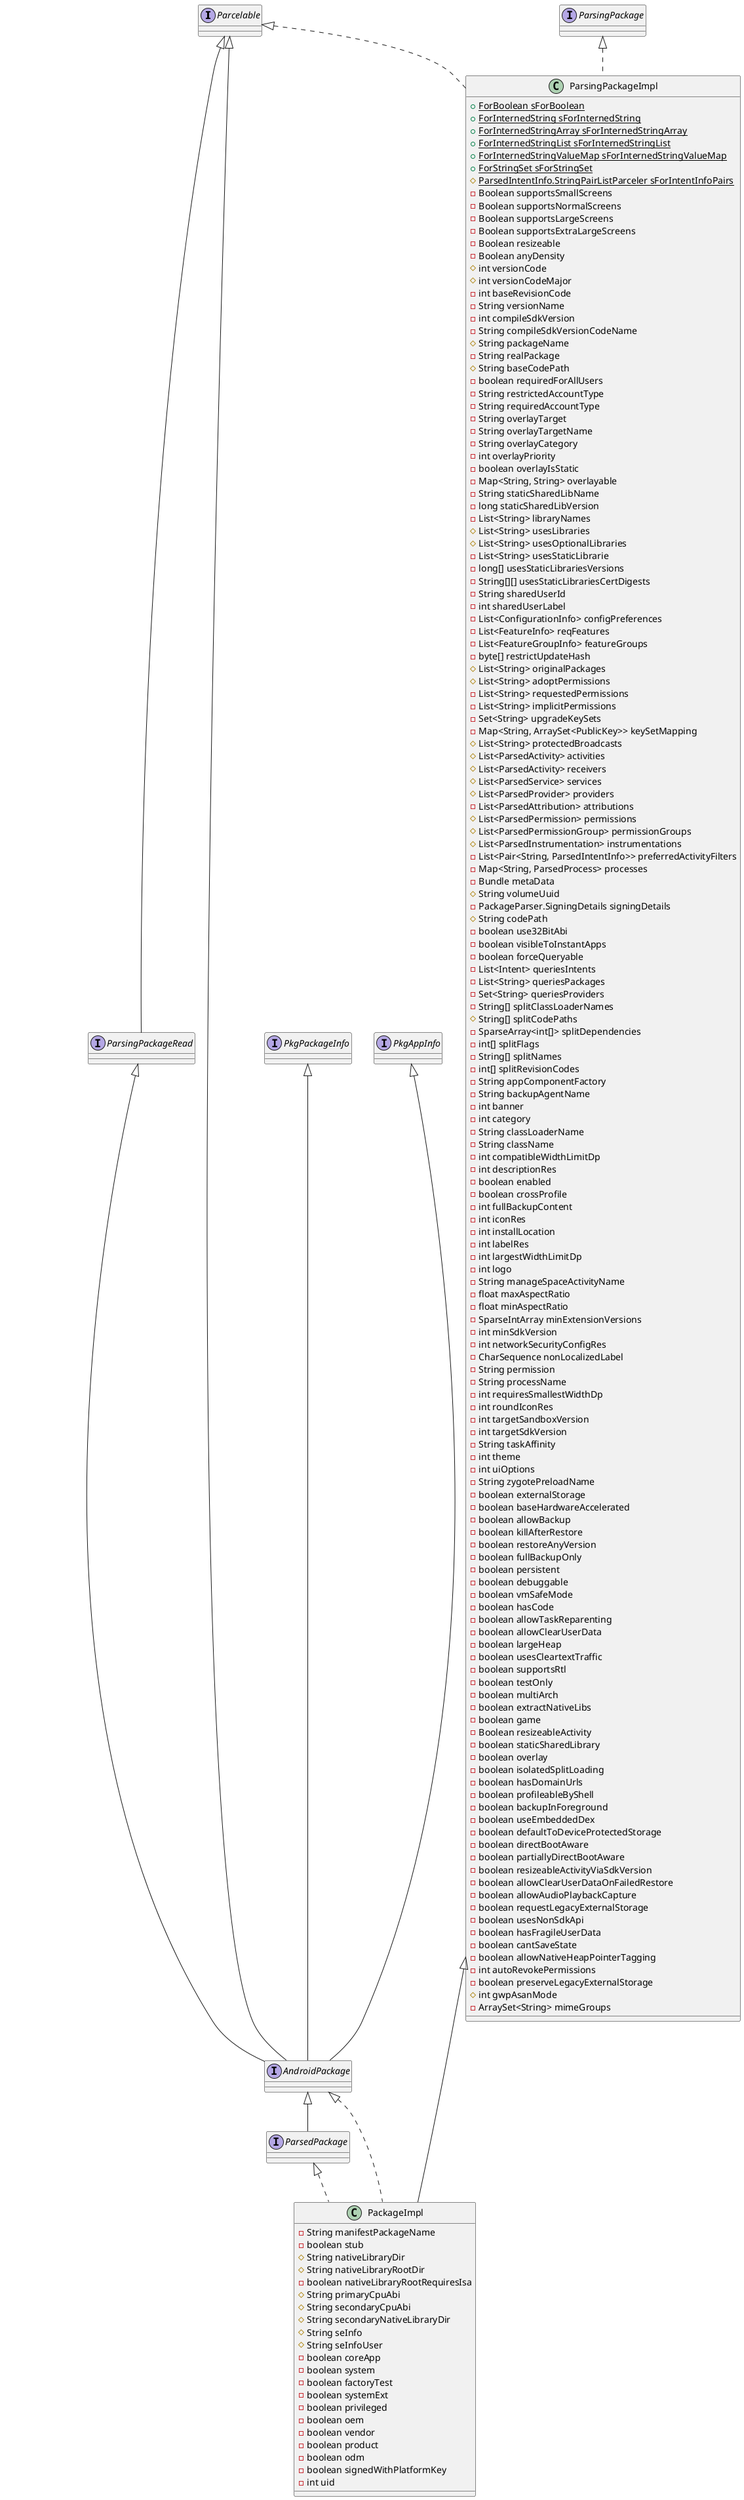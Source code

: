 @startuml
interface Parcelable
interface ParsingPackageRead
interface PkgPackageInfo
interface PkgAppInfo
interface AndroidPackage
interface ParsedPackage
interface ParsingPackage
class ParsingPackageImpl{
    +{static}ForBoolean sForBoolean
    +{static} ForInternedString sForInternedString
    +{static} ForInternedStringArray sForInternedStringArray
    +{static} ForInternedStringList sForInternedStringList
    +{static} ForInternedStringValueMap sForInternedStringValueMap
    +{static} ForStringSet sForStringSet
    #{static} ParsedIntentInfo.StringPairListParceler sForIntentInfoPairs
    -Boolean supportsSmallScreens
    -Boolean supportsNormalScreens
    -Boolean supportsLargeScreens
    -Boolean supportsExtraLargeScreens
    -Boolean resizeable
    -Boolean anyDensity
    #int versionCode
    #int versionCodeMajor
    -int baseRevisionCode
    -String versionName
    -int compileSdkVersion
    -String compileSdkVersionCodeName
    #String packageName
    -String realPackage
    #String baseCodePath
    -boolean requiredForAllUsers
    -String restrictedAccountType
    -String requiredAccountType
    -String overlayTarget
    -String overlayTargetName
    -String overlayCategory
    -int overlayPriority
    -boolean overlayIsStatic
    -Map<String, String> overlayable
    -String staticSharedLibName
    -long staticSharedLibVersion
    -List<String> libraryNames
    #List<String> usesLibraries
    #List<String> usesOptionalLibraries
    -List<String> usesStaticLibrarie
    -long[] usesStaticLibrariesVersions
    -String[][] usesStaticLibrariesCertDigests
    -String sharedUserId
    -int sharedUserLabel
    -List<ConfigurationInfo> configPreferences
    -List<FeatureInfo> reqFeatures
    -List<FeatureGroupInfo> featureGroups
    -byte[] restrictUpdateHash
    #List<String> originalPackages
    #List<String> adoptPermissions
    -List<String> requestedPermissions
    -List<String> implicitPermissions
    -Set<String> upgradeKeySets
    -Map<String, ArraySet<PublicKey>> keySetMapping
    #List<String> protectedBroadcasts
    #List<ParsedActivity> activities
    #List<ParsedActivity> receivers
    #List<ParsedService> services
    #List<ParsedProvider> providers
    -List<ParsedAttribution> attributions
    #List<ParsedPermission> permissions
    #List<ParsedPermissionGroup> permissionGroups
    #List<ParsedInstrumentation> instrumentations
    -List<Pair<String, ParsedIntentInfo>> preferredActivityFilters
    -Map<String, ParsedProcess> processes
    -Bundle metaData
    #String volumeUuid
    -PackageParser.SigningDetails signingDetails
    #String codePath
    -boolean use32BitAbi
    -boolean visibleToInstantApps
    -boolean forceQueryable
    -List<Intent> queriesIntents
    -List<String> queriesPackages
    -Set<String> queriesProviders
    -String[] splitClassLoaderNames
    #String[] splitCodePaths
    -SparseArray<int[]> splitDependencies
    -int[] splitFlags
    -String[] splitNames
    -int[] splitRevisionCodes
    -String appComponentFactory
    -String backupAgentName
    -int banner
    -int category
    -String classLoaderName
    -String className
    -int compatibleWidthLimitDp
    -int descriptionRes
    -boolean enabled
    -boolean crossProfile
    -int fullBackupContent
    -int iconRes
    -int installLocation
    -int labelRes
    -int largestWidthLimitDp
    -int logo
    -String manageSpaceActivityName
    -float maxAspectRatio
    -float minAspectRatio
    -SparseIntArray minExtensionVersions
    -int minSdkVersion
    -int networkSecurityConfigRes
    -CharSequence nonLocalizedLabel
    -String permission
    -String processName
    -int requiresSmallestWidthDp
    -int roundIconRes
    -int targetSandboxVersion
    -int targetSdkVersion
    -String taskAffinity
    -int theme
    -int uiOptions
    -String zygotePreloadName
    -boolean externalStorage
    -boolean baseHardwareAccelerated
    -boolean allowBackup
    -boolean killAfterRestore
    -boolean restoreAnyVersion
    -boolean fullBackupOnly
    -boolean persistent
    -boolean debuggable
    -boolean vmSafeMode
    -boolean hasCode
    -boolean allowTaskReparenting
    -boolean allowClearUserData
    -boolean largeHeap
    -boolean usesCleartextTraffic
    -boolean supportsRtl
    -boolean testOnly
    -boolean multiArch
    -boolean extractNativeLibs
    -boolean game
    -Boolean resizeableActivity
    -boolean staticSharedLibrary
    -boolean overlay
    -boolean isolatedSplitLoading
    -boolean hasDomainUrls
    -boolean profileableByShell
    -boolean backupInForeground
    -boolean useEmbeddedDex
    -boolean defaultToDeviceProtectedStorage
    -boolean directBootAware
    -boolean partiallyDirectBootAware
    -boolean resizeableActivityViaSdkVersion
    -boolean allowClearUserDataOnFailedRestore
    -boolean allowAudioPlaybackCapture
    -boolean requestLegacyExternalStorage
    -boolean usesNonSdkApi
    -boolean hasFragileUserData
    -boolean cantSaveState
    -boolean allowNativeHeapPointerTagging
    -int autoRevokePermissions
    -boolean preserveLegacyExternalStorage
    #int gwpAsanMode
    -ArraySet<String> mimeGroups
}
class PackageImpl {
    -String manifestPackageName
    -boolean stub
    #String nativeLibraryDir
    #String nativeLibraryRootDir
    -boolean nativeLibraryRootRequiresIsa
    #String primaryCpuAbi
    #String secondaryCpuAbi
    #String secondaryNativeLibraryDir
    #String seInfo
    #String seInfoUser
    -boolean coreApp
    -boolean system
    -boolean factoryTest
    -boolean systemExt
    -boolean privileged
    -boolean oem
    -boolean vendor
    -boolean product
    -boolean odm
    -boolean signedWithPlatformKey
    -int uid
}
Parcelable<|--ParsingPackageRead
ParsingPackageImpl<|--PackageImpl
ParsedPackage<|..PackageImpl
AndroidPackage<|..PackageImpl
Parcelable<|--AndroidPackage
ParsingPackageRead<|--AndroidPackage
PkgPackageInfo<|--AndroidPackage
PkgAppInfo<|--AndroidPackage
AndroidPackage<|--ParsedPackage
ParsingPackage<|..ParsingPackageImpl
Parcelable<|..ParsingPackageImpl
@enduml
